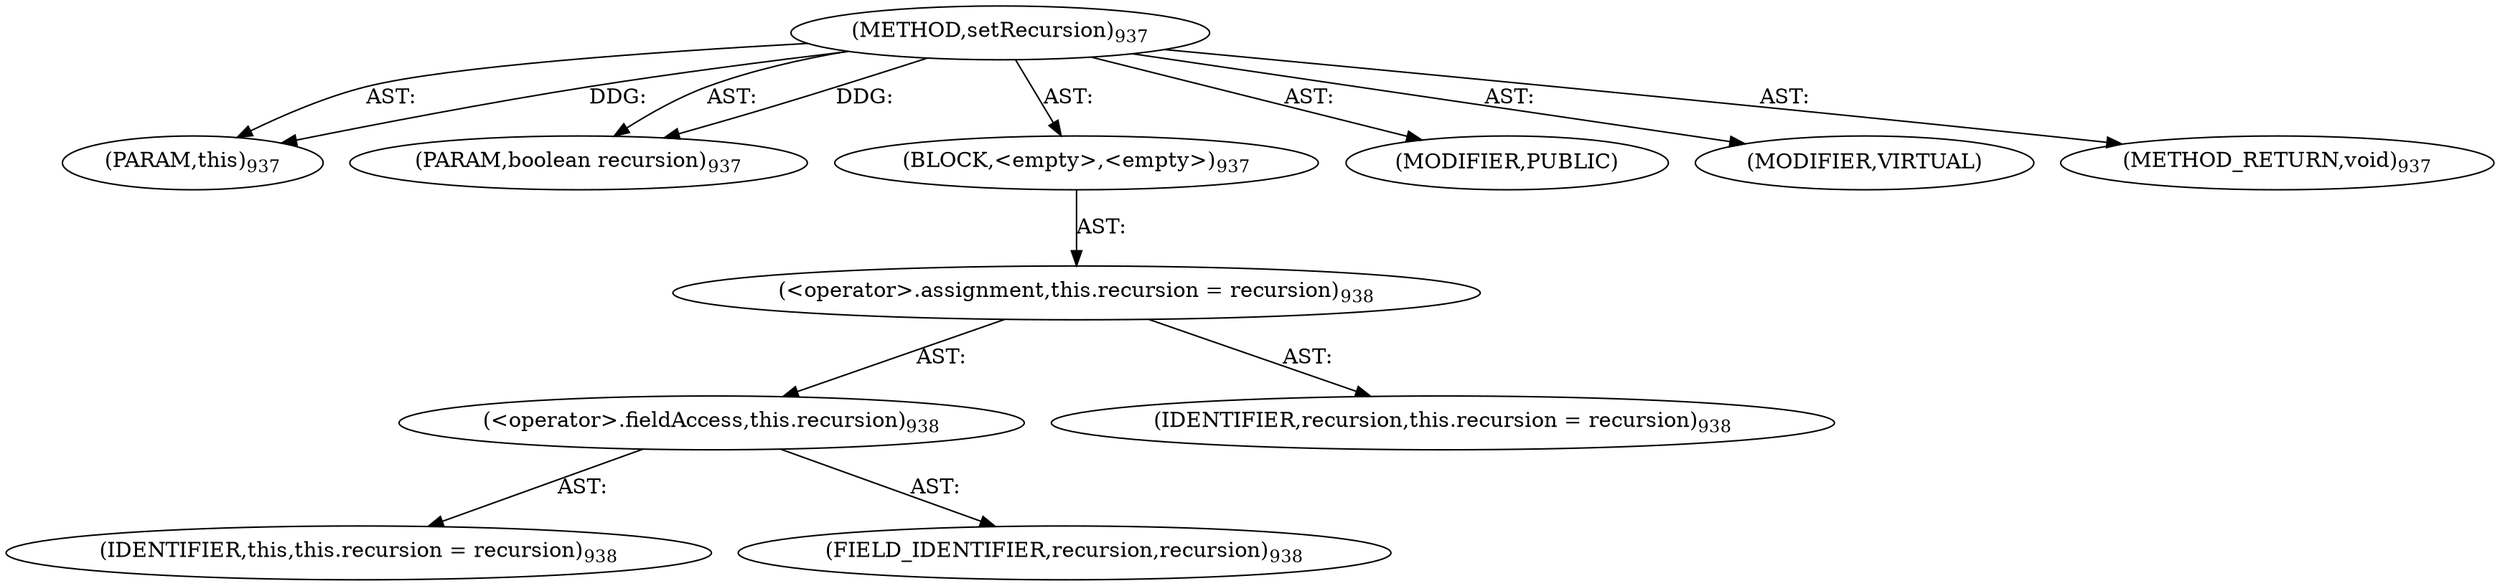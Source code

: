 digraph "setRecursion" {  
"111669149729" [label = <(METHOD,setRecursion)<SUB>937</SUB>> ]
"115964117011" [label = <(PARAM,this)<SUB>937</SUB>> ]
"115964117070" [label = <(PARAM,boolean recursion)<SUB>937</SUB>> ]
"25769803859" [label = <(BLOCK,&lt;empty&gt;,&lt;empty&gt;)<SUB>937</SUB>> ]
"30064771512" [label = <(&lt;operator&gt;.assignment,this.recursion = recursion)<SUB>938</SUB>> ]
"30064771513" [label = <(&lt;operator&gt;.fieldAccess,this.recursion)<SUB>938</SUB>> ]
"68719476817" [label = <(IDENTIFIER,this,this.recursion = recursion)<SUB>938</SUB>> ]
"55834574904" [label = <(FIELD_IDENTIFIER,recursion,recursion)<SUB>938</SUB>> ]
"68719477128" [label = <(IDENTIFIER,recursion,this.recursion = recursion)<SUB>938</SUB>> ]
"133143986265" [label = <(MODIFIER,PUBLIC)> ]
"133143986266" [label = <(MODIFIER,VIRTUAL)> ]
"128849018913" [label = <(METHOD_RETURN,void)<SUB>937</SUB>> ]
  "111669149729" -> "115964117011"  [ label = "AST: "] 
  "111669149729" -> "115964117070"  [ label = "AST: "] 
  "111669149729" -> "25769803859"  [ label = "AST: "] 
  "111669149729" -> "133143986265"  [ label = "AST: "] 
  "111669149729" -> "133143986266"  [ label = "AST: "] 
  "111669149729" -> "128849018913"  [ label = "AST: "] 
  "25769803859" -> "30064771512"  [ label = "AST: "] 
  "30064771512" -> "30064771513"  [ label = "AST: "] 
  "30064771512" -> "68719477128"  [ label = "AST: "] 
  "30064771513" -> "68719476817"  [ label = "AST: "] 
  "30064771513" -> "55834574904"  [ label = "AST: "] 
  "111669149729" -> "115964117011"  [ label = "DDG: "] 
  "111669149729" -> "115964117070"  [ label = "DDG: "] 
}
